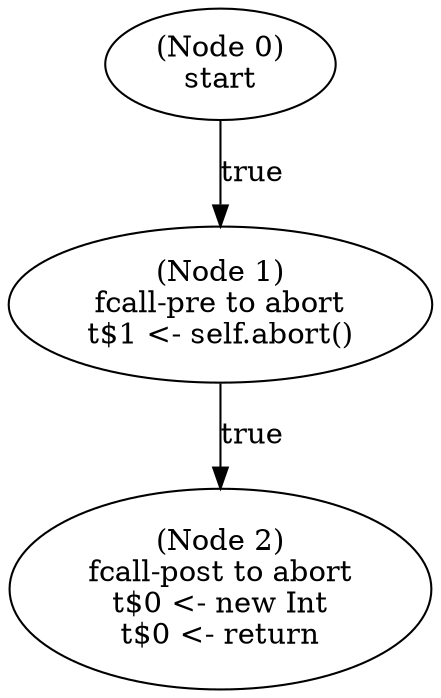 digraph car_pre {
  n0 [label="(Node 0)\nstart\n"];
 n0 -> n1 [label="true"];
  n1 [label="(Node 1)\nfcall-pre to abort\nt$1 <- self.abort()\n"];
 n1 -> n2 [label="true"];
  n2 [label="(Node 2)\nfcall-post to abort\nt$0 <- new Int\nt$0 <- return\n"];
}
